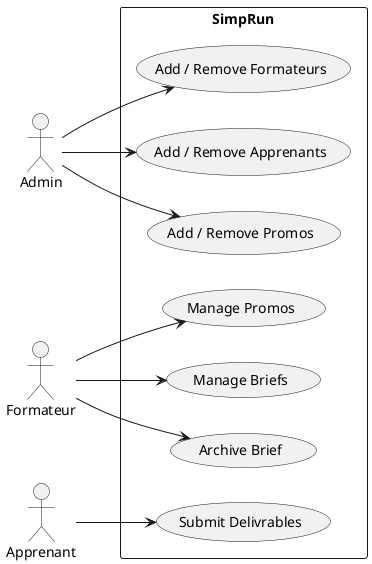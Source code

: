 @startuml
left to right direction

actor Admin
actor Formateur
actor Apprenant
rectangle SimpRun {
    usecase "Add / Remove Formateurs" as UC1
    usecase "Add / Remove Apprenants" as UC2
    usecase "Add / Remove Promos" as UC3
    usecase "Manage Promos" as UC4
    usecase "Manage Briefs" as UC5
    usecase "Archive Brief" as UC6
    usecase "Submit Delivrables" as UC7
}
Admin --> UC1
Admin --> UC2
Admin --> UC3
Formateur --> UC4
Formateur --> UC5
Formateur --> UC6
Apprenant --> UC7
@enduml